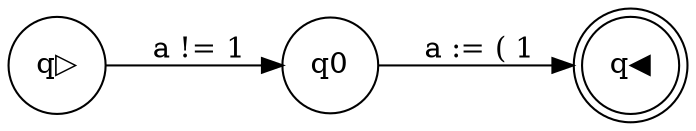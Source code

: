 digraph program_graph {rankdir=LR;
node [shape = circle]; q▷;
node [shape = doublecircle]; q◀;
node [shape = circle]
q▷ -> q0 [label = " a != 1"];
q0 -> q◀ [label = " a := ( 1"];
}

